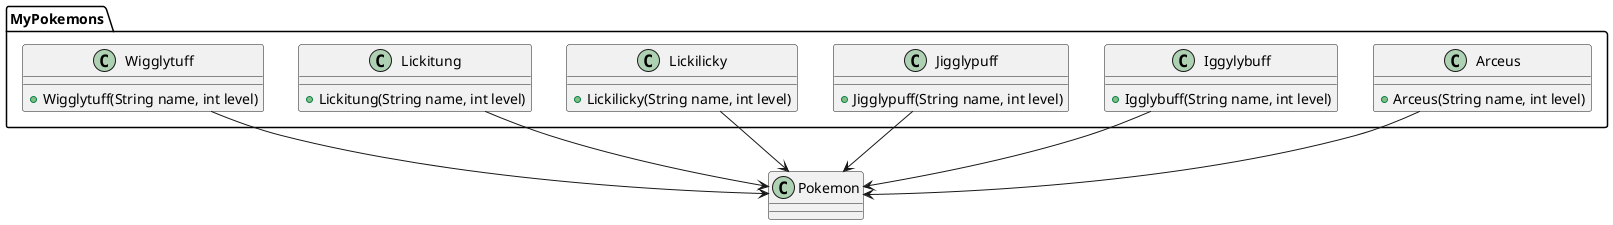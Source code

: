@startuml
/'Class Pokemon and All Pokemons we have, collected in one package called My Pokemons'/
class Pokemon{}

package "MyPokemons" {
    class Arceus{
        +Arceus(String name, int level)
    }
    class Iggylybuff{
        +Igglybuff(String name, int level)
    }
    class Jigglypuff{
        +Jigglypuff(String name, int level)
    }
    class Lickilicky{
        +Lickilicky(String name, int level)
    }
    class Lickitung{
        +Lickitung(String name, int level)
    }
    class Wigglytuff{
        +Wigglytuff(String name, int level)
    }
}

/'Relation between pokemons and Pokemon class'/
Arceus --> Pokemon
Iggylybuff --> Pokemon
Jigglypuff --> Pokemon
Lickilicky --> Pokemon
Lickitung --> Pokemon
Wigglytuff --> Pokemon

@enduml